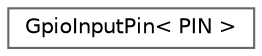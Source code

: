 digraph "Graphical Class Hierarchy"
{
 // LATEX_PDF_SIZE
  bgcolor="transparent";
  edge [fontname=Helvetica,fontsize=10,labelfontname=Helvetica,labelfontsize=10];
  node [fontname=Helvetica,fontsize=10,shape=box,height=0.2,width=0.4];
  rankdir="LR";
  Node0 [label="GpioInputPin\< PIN \>",height=0.2,width=0.4,color="grey40", fillcolor="white", style="filled",URL="$classGpioInputPin.html",tooltip=" "];
}
